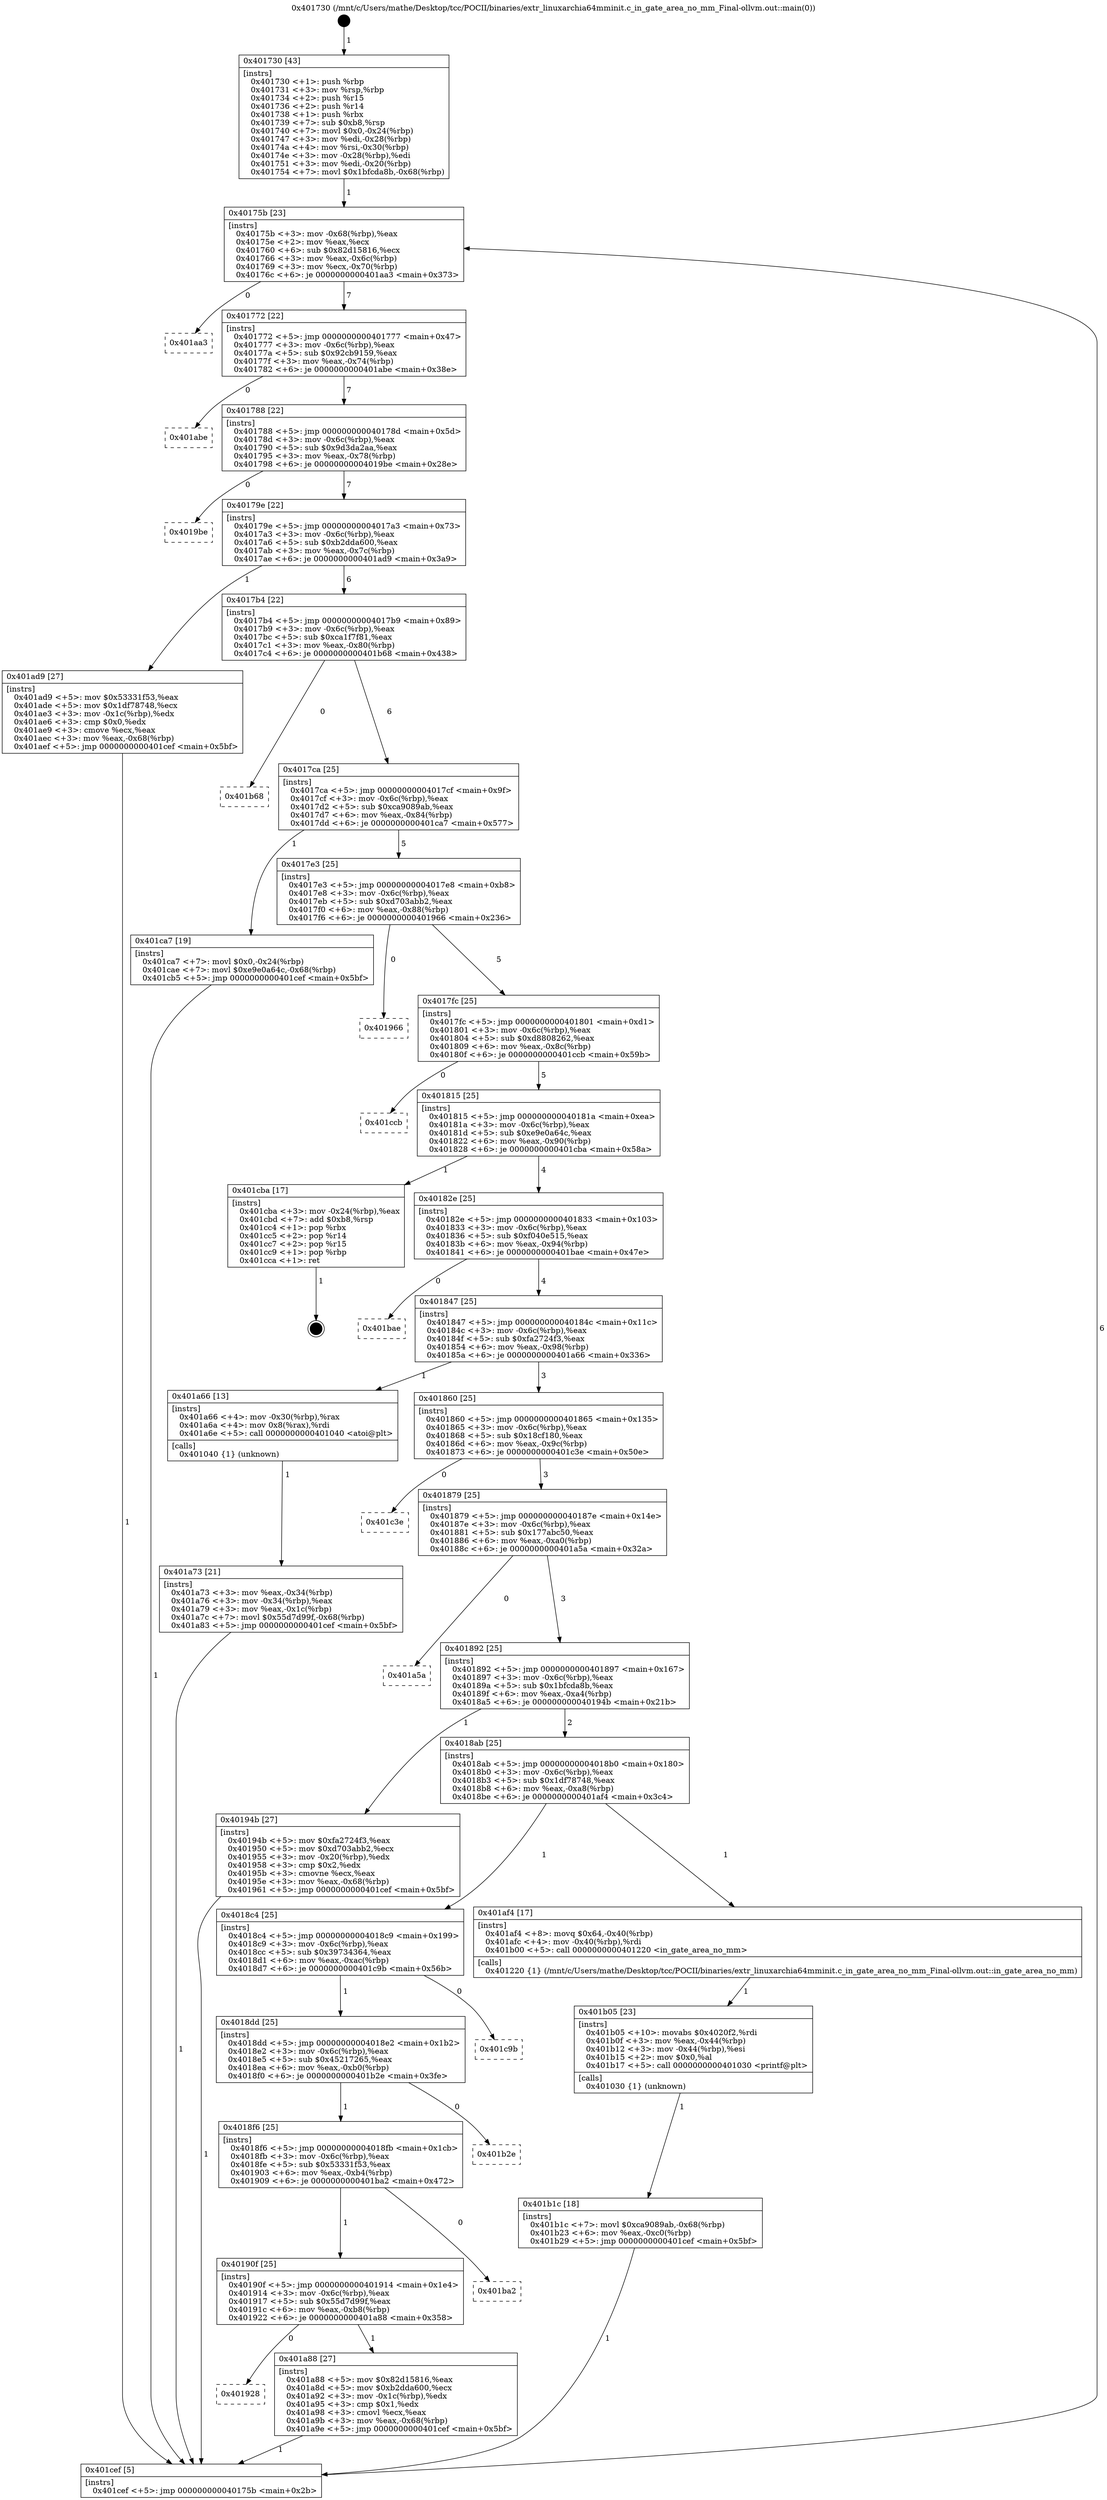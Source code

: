 digraph "0x401730" {
  label = "0x401730 (/mnt/c/Users/mathe/Desktop/tcc/POCII/binaries/extr_linuxarchia64mminit.c_in_gate_area_no_mm_Final-ollvm.out::main(0))"
  labelloc = "t"
  node[shape=record]

  Entry [label="",width=0.3,height=0.3,shape=circle,fillcolor=black,style=filled]
  "0x40175b" [label="{
     0x40175b [23]\l
     | [instrs]\l
     &nbsp;&nbsp;0x40175b \<+3\>: mov -0x68(%rbp),%eax\l
     &nbsp;&nbsp;0x40175e \<+2\>: mov %eax,%ecx\l
     &nbsp;&nbsp;0x401760 \<+6\>: sub $0x82d15816,%ecx\l
     &nbsp;&nbsp;0x401766 \<+3\>: mov %eax,-0x6c(%rbp)\l
     &nbsp;&nbsp;0x401769 \<+3\>: mov %ecx,-0x70(%rbp)\l
     &nbsp;&nbsp;0x40176c \<+6\>: je 0000000000401aa3 \<main+0x373\>\l
  }"]
  "0x401aa3" [label="{
     0x401aa3\l
  }", style=dashed]
  "0x401772" [label="{
     0x401772 [22]\l
     | [instrs]\l
     &nbsp;&nbsp;0x401772 \<+5\>: jmp 0000000000401777 \<main+0x47\>\l
     &nbsp;&nbsp;0x401777 \<+3\>: mov -0x6c(%rbp),%eax\l
     &nbsp;&nbsp;0x40177a \<+5\>: sub $0x92cb9159,%eax\l
     &nbsp;&nbsp;0x40177f \<+3\>: mov %eax,-0x74(%rbp)\l
     &nbsp;&nbsp;0x401782 \<+6\>: je 0000000000401abe \<main+0x38e\>\l
  }"]
  Exit [label="",width=0.3,height=0.3,shape=circle,fillcolor=black,style=filled,peripheries=2]
  "0x401abe" [label="{
     0x401abe\l
  }", style=dashed]
  "0x401788" [label="{
     0x401788 [22]\l
     | [instrs]\l
     &nbsp;&nbsp;0x401788 \<+5\>: jmp 000000000040178d \<main+0x5d\>\l
     &nbsp;&nbsp;0x40178d \<+3\>: mov -0x6c(%rbp),%eax\l
     &nbsp;&nbsp;0x401790 \<+5\>: sub $0x9d3da2aa,%eax\l
     &nbsp;&nbsp;0x401795 \<+3\>: mov %eax,-0x78(%rbp)\l
     &nbsp;&nbsp;0x401798 \<+6\>: je 00000000004019be \<main+0x28e\>\l
  }"]
  "0x401b1c" [label="{
     0x401b1c [18]\l
     | [instrs]\l
     &nbsp;&nbsp;0x401b1c \<+7\>: movl $0xca9089ab,-0x68(%rbp)\l
     &nbsp;&nbsp;0x401b23 \<+6\>: mov %eax,-0xc0(%rbp)\l
     &nbsp;&nbsp;0x401b29 \<+5\>: jmp 0000000000401cef \<main+0x5bf\>\l
  }"]
  "0x4019be" [label="{
     0x4019be\l
  }", style=dashed]
  "0x40179e" [label="{
     0x40179e [22]\l
     | [instrs]\l
     &nbsp;&nbsp;0x40179e \<+5\>: jmp 00000000004017a3 \<main+0x73\>\l
     &nbsp;&nbsp;0x4017a3 \<+3\>: mov -0x6c(%rbp),%eax\l
     &nbsp;&nbsp;0x4017a6 \<+5\>: sub $0xb2dda600,%eax\l
     &nbsp;&nbsp;0x4017ab \<+3\>: mov %eax,-0x7c(%rbp)\l
     &nbsp;&nbsp;0x4017ae \<+6\>: je 0000000000401ad9 \<main+0x3a9\>\l
  }"]
  "0x401b05" [label="{
     0x401b05 [23]\l
     | [instrs]\l
     &nbsp;&nbsp;0x401b05 \<+10\>: movabs $0x4020f2,%rdi\l
     &nbsp;&nbsp;0x401b0f \<+3\>: mov %eax,-0x44(%rbp)\l
     &nbsp;&nbsp;0x401b12 \<+3\>: mov -0x44(%rbp),%esi\l
     &nbsp;&nbsp;0x401b15 \<+2\>: mov $0x0,%al\l
     &nbsp;&nbsp;0x401b17 \<+5\>: call 0000000000401030 \<printf@plt\>\l
     | [calls]\l
     &nbsp;&nbsp;0x401030 \{1\} (unknown)\l
  }"]
  "0x401ad9" [label="{
     0x401ad9 [27]\l
     | [instrs]\l
     &nbsp;&nbsp;0x401ad9 \<+5\>: mov $0x53331f53,%eax\l
     &nbsp;&nbsp;0x401ade \<+5\>: mov $0x1df78748,%ecx\l
     &nbsp;&nbsp;0x401ae3 \<+3\>: mov -0x1c(%rbp),%edx\l
     &nbsp;&nbsp;0x401ae6 \<+3\>: cmp $0x0,%edx\l
     &nbsp;&nbsp;0x401ae9 \<+3\>: cmove %ecx,%eax\l
     &nbsp;&nbsp;0x401aec \<+3\>: mov %eax,-0x68(%rbp)\l
     &nbsp;&nbsp;0x401aef \<+5\>: jmp 0000000000401cef \<main+0x5bf\>\l
  }"]
  "0x4017b4" [label="{
     0x4017b4 [22]\l
     | [instrs]\l
     &nbsp;&nbsp;0x4017b4 \<+5\>: jmp 00000000004017b9 \<main+0x89\>\l
     &nbsp;&nbsp;0x4017b9 \<+3\>: mov -0x6c(%rbp),%eax\l
     &nbsp;&nbsp;0x4017bc \<+5\>: sub $0xca1f7f81,%eax\l
     &nbsp;&nbsp;0x4017c1 \<+3\>: mov %eax,-0x80(%rbp)\l
     &nbsp;&nbsp;0x4017c4 \<+6\>: je 0000000000401b68 \<main+0x438\>\l
  }"]
  "0x401928" [label="{
     0x401928\l
  }", style=dashed]
  "0x401b68" [label="{
     0x401b68\l
  }", style=dashed]
  "0x4017ca" [label="{
     0x4017ca [25]\l
     | [instrs]\l
     &nbsp;&nbsp;0x4017ca \<+5\>: jmp 00000000004017cf \<main+0x9f\>\l
     &nbsp;&nbsp;0x4017cf \<+3\>: mov -0x6c(%rbp),%eax\l
     &nbsp;&nbsp;0x4017d2 \<+5\>: sub $0xca9089ab,%eax\l
     &nbsp;&nbsp;0x4017d7 \<+6\>: mov %eax,-0x84(%rbp)\l
     &nbsp;&nbsp;0x4017dd \<+6\>: je 0000000000401ca7 \<main+0x577\>\l
  }"]
  "0x401a88" [label="{
     0x401a88 [27]\l
     | [instrs]\l
     &nbsp;&nbsp;0x401a88 \<+5\>: mov $0x82d15816,%eax\l
     &nbsp;&nbsp;0x401a8d \<+5\>: mov $0xb2dda600,%ecx\l
     &nbsp;&nbsp;0x401a92 \<+3\>: mov -0x1c(%rbp),%edx\l
     &nbsp;&nbsp;0x401a95 \<+3\>: cmp $0x1,%edx\l
     &nbsp;&nbsp;0x401a98 \<+3\>: cmovl %ecx,%eax\l
     &nbsp;&nbsp;0x401a9b \<+3\>: mov %eax,-0x68(%rbp)\l
     &nbsp;&nbsp;0x401a9e \<+5\>: jmp 0000000000401cef \<main+0x5bf\>\l
  }"]
  "0x401ca7" [label="{
     0x401ca7 [19]\l
     | [instrs]\l
     &nbsp;&nbsp;0x401ca7 \<+7\>: movl $0x0,-0x24(%rbp)\l
     &nbsp;&nbsp;0x401cae \<+7\>: movl $0xe9e0a64c,-0x68(%rbp)\l
     &nbsp;&nbsp;0x401cb5 \<+5\>: jmp 0000000000401cef \<main+0x5bf\>\l
  }"]
  "0x4017e3" [label="{
     0x4017e3 [25]\l
     | [instrs]\l
     &nbsp;&nbsp;0x4017e3 \<+5\>: jmp 00000000004017e8 \<main+0xb8\>\l
     &nbsp;&nbsp;0x4017e8 \<+3\>: mov -0x6c(%rbp),%eax\l
     &nbsp;&nbsp;0x4017eb \<+5\>: sub $0xd703abb2,%eax\l
     &nbsp;&nbsp;0x4017f0 \<+6\>: mov %eax,-0x88(%rbp)\l
     &nbsp;&nbsp;0x4017f6 \<+6\>: je 0000000000401966 \<main+0x236\>\l
  }"]
  "0x40190f" [label="{
     0x40190f [25]\l
     | [instrs]\l
     &nbsp;&nbsp;0x40190f \<+5\>: jmp 0000000000401914 \<main+0x1e4\>\l
     &nbsp;&nbsp;0x401914 \<+3\>: mov -0x6c(%rbp),%eax\l
     &nbsp;&nbsp;0x401917 \<+5\>: sub $0x55d7d99f,%eax\l
     &nbsp;&nbsp;0x40191c \<+6\>: mov %eax,-0xb8(%rbp)\l
     &nbsp;&nbsp;0x401922 \<+6\>: je 0000000000401a88 \<main+0x358\>\l
  }"]
  "0x401966" [label="{
     0x401966\l
  }", style=dashed]
  "0x4017fc" [label="{
     0x4017fc [25]\l
     | [instrs]\l
     &nbsp;&nbsp;0x4017fc \<+5\>: jmp 0000000000401801 \<main+0xd1\>\l
     &nbsp;&nbsp;0x401801 \<+3\>: mov -0x6c(%rbp),%eax\l
     &nbsp;&nbsp;0x401804 \<+5\>: sub $0xd8808262,%eax\l
     &nbsp;&nbsp;0x401809 \<+6\>: mov %eax,-0x8c(%rbp)\l
     &nbsp;&nbsp;0x40180f \<+6\>: je 0000000000401ccb \<main+0x59b\>\l
  }"]
  "0x401ba2" [label="{
     0x401ba2\l
  }", style=dashed]
  "0x401ccb" [label="{
     0x401ccb\l
  }", style=dashed]
  "0x401815" [label="{
     0x401815 [25]\l
     | [instrs]\l
     &nbsp;&nbsp;0x401815 \<+5\>: jmp 000000000040181a \<main+0xea\>\l
     &nbsp;&nbsp;0x40181a \<+3\>: mov -0x6c(%rbp),%eax\l
     &nbsp;&nbsp;0x40181d \<+5\>: sub $0xe9e0a64c,%eax\l
     &nbsp;&nbsp;0x401822 \<+6\>: mov %eax,-0x90(%rbp)\l
     &nbsp;&nbsp;0x401828 \<+6\>: je 0000000000401cba \<main+0x58a\>\l
  }"]
  "0x4018f6" [label="{
     0x4018f6 [25]\l
     | [instrs]\l
     &nbsp;&nbsp;0x4018f6 \<+5\>: jmp 00000000004018fb \<main+0x1cb\>\l
     &nbsp;&nbsp;0x4018fb \<+3\>: mov -0x6c(%rbp),%eax\l
     &nbsp;&nbsp;0x4018fe \<+5\>: sub $0x53331f53,%eax\l
     &nbsp;&nbsp;0x401903 \<+6\>: mov %eax,-0xb4(%rbp)\l
     &nbsp;&nbsp;0x401909 \<+6\>: je 0000000000401ba2 \<main+0x472\>\l
  }"]
  "0x401cba" [label="{
     0x401cba [17]\l
     | [instrs]\l
     &nbsp;&nbsp;0x401cba \<+3\>: mov -0x24(%rbp),%eax\l
     &nbsp;&nbsp;0x401cbd \<+7\>: add $0xb8,%rsp\l
     &nbsp;&nbsp;0x401cc4 \<+1\>: pop %rbx\l
     &nbsp;&nbsp;0x401cc5 \<+2\>: pop %r14\l
     &nbsp;&nbsp;0x401cc7 \<+2\>: pop %r15\l
     &nbsp;&nbsp;0x401cc9 \<+1\>: pop %rbp\l
     &nbsp;&nbsp;0x401cca \<+1\>: ret\l
  }"]
  "0x40182e" [label="{
     0x40182e [25]\l
     | [instrs]\l
     &nbsp;&nbsp;0x40182e \<+5\>: jmp 0000000000401833 \<main+0x103\>\l
     &nbsp;&nbsp;0x401833 \<+3\>: mov -0x6c(%rbp),%eax\l
     &nbsp;&nbsp;0x401836 \<+5\>: sub $0xf040e515,%eax\l
     &nbsp;&nbsp;0x40183b \<+6\>: mov %eax,-0x94(%rbp)\l
     &nbsp;&nbsp;0x401841 \<+6\>: je 0000000000401bae \<main+0x47e\>\l
  }"]
  "0x401b2e" [label="{
     0x401b2e\l
  }", style=dashed]
  "0x401bae" [label="{
     0x401bae\l
  }", style=dashed]
  "0x401847" [label="{
     0x401847 [25]\l
     | [instrs]\l
     &nbsp;&nbsp;0x401847 \<+5\>: jmp 000000000040184c \<main+0x11c\>\l
     &nbsp;&nbsp;0x40184c \<+3\>: mov -0x6c(%rbp),%eax\l
     &nbsp;&nbsp;0x40184f \<+5\>: sub $0xfa2724f3,%eax\l
     &nbsp;&nbsp;0x401854 \<+6\>: mov %eax,-0x98(%rbp)\l
     &nbsp;&nbsp;0x40185a \<+6\>: je 0000000000401a66 \<main+0x336\>\l
  }"]
  "0x4018dd" [label="{
     0x4018dd [25]\l
     | [instrs]\l
     &nbsp;&nbsp;0x4018dd \<+5\>: jmp 00000000004018e2 \<main+0x1b2\>\l
     &nbsp;&nbsp;0x4018e2 \<+3\>: mov -0x6c(%rbp),%eax\l
     &nbsp;&nbsp;0x4018e5 \<+5\>: sub $0x45217265,%eax\l
     &nbsp;&nbsp;0x4018ea \<+6\>: mov %eax,-0xb0(%rbp)\l
     &nbsp;&nbsp;0x4018f0 \<+6\>: je 0000000000401b2e \<main+0x3fe\>\l
  }"]
  "0x401a66" [label="{
     0x401a66 [13]\l
     | [instrs]\l
     &nbsp;&nbsp;0x401a66 \<+4\>: mov -0x30(%rbp),%rax\l
     &nbsp;&nbsp;0x401a6a \<+4\>: mov 0x8(%rax),%rdi\l
     &nbsp;&nbsp;0x401a6e \<+5\>: call 0000000000401040 \<atoi@plt\>\l
     | [calls]\l
     &nbsp;&nbsp;0x401040 \{1\} (unknown)\l
  }"]
  "0x401860" [label="{
     0x401860 [25]\l
     | [instrs]\l
     &nbsp;&nbsp;0x401860 \<+5\>: jmp 0000000000401865 \<main+0x135\>\l
     &nbsp;&nbsp;0x401865 \<+3\>: mov -0x6c(%rbp),%eax\l
     &nbsp;&nbsp;0x401868 \<+5\>: sub $0x18cf180,%eax\l
     &nbsp;&nbsp;0x40186d \<+6\>: mov %eax,-0x9c(%rbp)\l
     &nbsp;&nbsp;0x401873 \<+6\>: je 0000000000401c3e \<main+0x50e\>\l
  }"]
  "0x401c9b" [label="{
     0x401c9b\l
  }", style=dashed]
  "0x401c3e" [label="{
     0x401c3e\l
  }", style=dashed]
  "0x401879" [label="{
     0x401879 [25]\l
     | [instrs]\l
     &nbsp;&nbsp;0x401879 \<+5\>: jmp 000000000040187e \<main+0x14e\>\l
     &nbsp;&nbsp;0x40187e \<+3\>: mov -0x6c(%rbp),%eax\l
     &nbsp;&nbsp;0x401881 \<+5\>: sub $0x177abc50,%eax\l
     &nbsp;&nbsp;0x401886 \<+6\>: mov %eax,-0xa0(%rbp)\l
     &nbsp;&nbsp;0x40188c \<+6\>: je 0000000000401a5a \<main+0x32a\>\l
  }"]
  "0x4018c4" [label="{
     0x4018c4 [25]\l
     | [instrs]\l
     &nbsp;&nbsp;0x4018c4 \<+5\>: jmp 00000000004018c9 \<main+0x199\>\l
     &nbsp;&nbsp;0x4018c9 \<+3\>: mov -0x6c(%rbp),%eax\l
     &nbsp;&nbsp;0x4018cc \<+5\>: sub $0x39734364,%eax\l
     &nbsp;&nbsp;0x4018d1 \<+6\>: mov %eax,-0xac(%rbp)\l
     &nbsp;&nbsp;0x4018d7 \<+6\>: je 0000000000401c9b \<main+0x56b\>\l
  }"]
  "0x401a5a" [label="{
     0x401a5a\l
  }", style=dashed]
  "0x401892" [label="{
     0x401892 [25]\l
     | [instrs]\l
     &nbsp;&nbsp;0x401892 \<+5\>: jmp 0000000000401897 \<main+0x167\>\l
     &nbsp;&nbsp;0x401897 \<+3\>: mov -0x6c(%rbp),%eax\l
     &nbsp;&nbsp;0x40189a \<+5\>: sub $0x1bfcda8b,%eax\l
     &nbsp;&nbsp;0x40189f \<+6\>: mov %eax,-0xa4(%rbp)\l
     &nbsp;&nbsp;0x4018a5 \<+6\>: je 000000000040194b \<main+0x21b\>\l
  }"]
  "0x401af4" [label="{
     0x401af4 [17]\l
     | [instrs]\l
     &nbsp;&nbsp;0x401af4 \<+8\>: movq $0x64,-0x40(%rbp)\l
     &nbsp;&nbsp;0x401afc \<+4\>: mov -0x40(%rbp),%rdi\l
     &nbsp;&nbsp;0x401b00 \<+5\>: call 0000000000401220 \<in_gate_area_no_mm\>\l
     | [calls]\l
     &nbsp;&nbsp;0x401220 \{1\} (/mnt/c/Users/mathe/Desktop/tcc/POCII/binaries/extr_linuxarchia64mminit.c_in_gate_area_no_mm_Final-ollvm.out::in_gate_area_no_mm)\l
  }"]
  "0x40194b" [label="{
     0x40194b [27]\l
     | [instrs]\l
     &nbsp;&nbsp;0x40194b \<+5\>: mov $0xfa2724f3,%eax\l
     &nbsp;&nbsp;0x401950 \<+5\>: mov $0xd703abb2,%ecx\l
     &nbsp;&nbsp;0x401955 \<+3\>: mov -0x20(%rbp),%edx\l
     &nbsp;&nbsp;0x401958 \<+3\>: cmp $0x2,%edx\l
     &nbsp;&nbsp;0x40195b \<+3\>: cmovne %ecx,%eax\l
     &nbsp;&nbsp;0x40195e \<+3\>: mov %eax,-0x68(%rbp)\l
     &nbsp;&nbsp;0x401961 \<+5\>: jmp 0000000000401cef \<main+0x5bf\>\l
  }"]
  "0x4018ab" [label="{
     0x4018ab [25]\l
     | [instrs]\l
     &nbsp;&nbsp;0x4018ab \<+5\>: jmp 00000000004018b0 \<main+0x180\>\l
     &nbsp;&nbsp;0x4018b0 \<+3\>: mov -0x6c(%rbp),%eax\l
     &nbsp;&nbsp;0x4018b3 \<+5\>: sub $0x1df78748,%eax\l
     &nbsp;&nbsp;0x4018b8 \<+6\>: mov %eax,-0xa8(%rbp)\l
     &nbsp;&nbsp;0x4018be \<+6\>: je 0000000000401af4 \<main+0x3c4\>\l
  }"]
  "0x401cef" [label="{
     0x401cef [5]\l
     | [instrs]\l
     &nbsp;&nbsp;0x401cef \<+5\>: jmp 000000000040175b \<main+0x2b\>\l
  }"]
  "0x401730" [label="{
     0x401730 [43]\l
     | [instrs]\l
     &nbsp;&nbsp;0x401730 \<+1\>: push %rbp\l
     &nbsp;&nbsp;0x401731 \<+3\>: mov %rsp,%rbp\l
     &nbsp;&nbsp;0x401734 \<+2\>: push %r15\l
     &nbsp;&nbsp;0x401736 \<+2\>: push %r14\l
     &nbsp;&nbsp;0x401738 \<+1\>: push %rbx\l
     &nbsp;&nbsp;0x401739 \<+7\>: sub $0xb8,%rsp\l
     &nbsp;&nbsp;0x401740 \<+7\>: movl $0x0,-0x24(%rbp)\l
     &nbsp;&nbsp;0x401747 \<+3\>: mov %edi,-0x28(%rbp)\l
     &nbsp;&nbsp;0x40174a \<+4\>: mov %rsi,-0x30(%rbp)\l
     &nbsp;&nbsp;0x40174e \<+3\>: mov -0x28(%rbp),%edi\l
     &nbsp;&nbsp;0x401751 \<+3\>: mov %edi,-0x20(%rbp)\l
     &nbsp;&nbsp;0x401754 \<+7\>: movl $0x1bfcda8b,-0x68(%rbp)\l
  }"]
  "0x401a73" [label="{
     0x401a73 [21]\l
     | [instrs]\l
     &nbsp;&nbsp;0x401a73 \<+3\>: mov %eax,-0x34(%rbp)\l
     &nbsp;&nbsp;0x401a76 \<+3\>: mov -0x34(%rbp),%eax\l
     &nbsp;&nbsp;0x401a79 \<+3\>: mov %eax,-0x1c(%rbp)\l
     &nbsp;&nbsp;0x401a7c \<+7\>: movl $0x55d7d99f,-0x68(%rbp)\l
     &nbsp;&nbsp;0x401a83 \<+5\>: jmp 0000000000401cef \<main+0x5bf\>\l
  }"]
  Entry -> "0x401730" [label=" 1"]
  "0x40175b" -> "0x401aa3" [label=" 0"]
  "0x40175b" -> "0x401772" [label=" 7"]
  "0x401cba" -> Exit [label=" 1"]
  "0x401772" -> "0x401abe" [label=" 0"]
  "0x401772" -> "0x401788" [label=" 7"]
  "0x401ca7" -> "0x401cef" [label=" 1"]
  "0x401788" -> "0x4019be" [label=" 0"]
  "0x401788" -> "0x40179e" [label=" 7"]
  "0x401b1c" -> "0x401cef" [label=" 1"]
  "0x40179e" -> "0x401ad9" [label=" 1"]
  "0x40179e" -> "0x4017b4" [label=" 6"]
  "0x401b05" -> "0x401b1c" [label=" 1"]
  "0x4017b4" -> "0x401b68" [label=" 0"]
  "0x4017b4" -> "0x4017ca" [label=" 6"]
  "0x401af4" -> "0x401b05" [label=" 1"]
  "0x4017ca" -> "0x401ca7" [label=" 1"]
  "0x4017ca" -> "0x4017e3" [label=" 5"]
  "0x401ad9" -> "0x401cef" [label=" 1"]
  "0x4017e3" -> "0x401966" [label=" 0"]
  "0x4017e3" -> "0x4017fc" [label=" 5"]
  "0x40190f" -> "0x401928" [label=" 0"]
  "0x4017fc" -> "0x401ccb" [label=" 0"]
  "0x4017fc" -> "0x401815" [label=" 5"]
  "0x40190f" -> "0x401a88" [label=" 1"]
  "0x401815" -> "0x401cba" [label=" 1"]
  "0x401815" -> "0x40182e" [label=" 4"]
  "0x4018f6" -> "0x40190f" [label=" 1"]
  "0x40182e" -> "0x401bae" [label=" 0"]
  "0x40182e" -> "0x401847" [label=" 4"]
  "0x4018f6" -> "0x401ba2" [label=" 0"]
  "0x401847" -> "0x401a66" [label=" 1"]
  "0x401847" -> "0x401860" [label=" 3"]
  "0x4018dd" -> "0x4018f6" [label=" 1"]
  "0x401860" -> "0x401c3e" [label=" 0"]
  "0x401860" -> "0x401879" [label=" 3"]
  "0x4018dd" -> "0x401b2e" [label=" 0"]
  "0x401879" -> "0x401a5a" [label=" 0"]
  "0x401879" -> "0x401892" [label=" 3"]
  "0x4018c4" -> "0x4018dd" [label=" 1"]
  "0x401892" -> "0x40194b" [label=" 1"]
  "0x401892" -> "0x4018ab" [label=" 2"]
  "0x40194b" -> "0x401cef" [label=" 1"]
  "0x401730" -> "0x40175b" [label=" 1"]
  "0x401cef" -> "0x40175b" [label=" 6"]
  "0x401a66" -> "0x401a73" [label=" 1"]
  "0x401a73" -> "0x401cef" [label=" 1"]
  "0x4018c4" -> "0x401c9b" [label=" 0"]
  "0x4018ab" -> "0x401af4" [label=" 1"]
  "0x4018ab" -> "0x4018c4" [label=" 1"]
  "0x401a88" -> "0x401cef" [label=" 1"]
}
